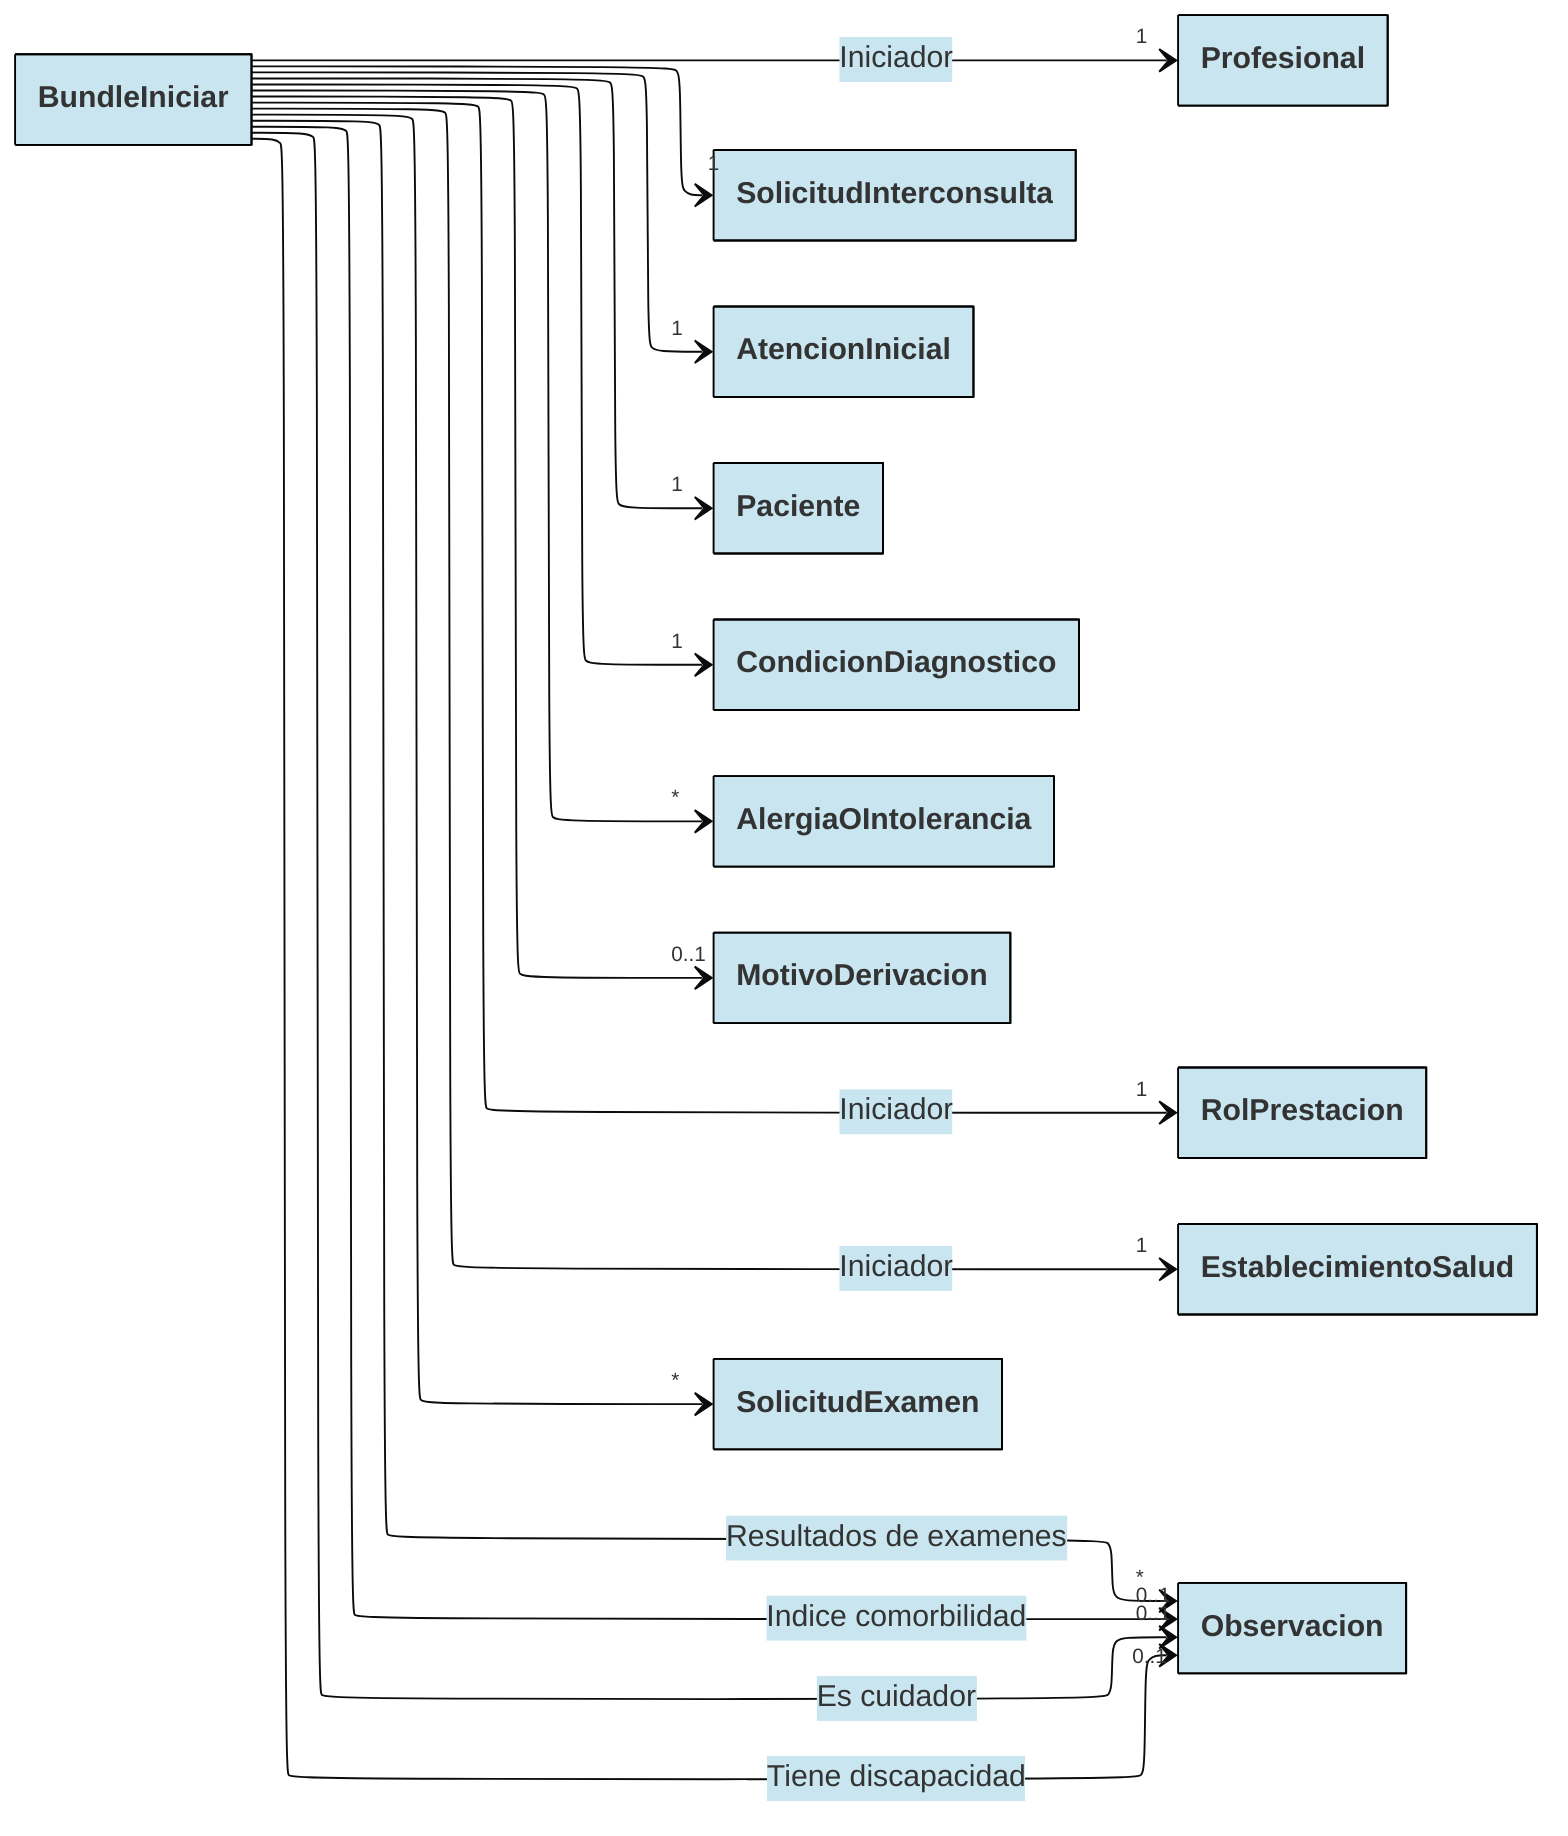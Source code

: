 ---
config:
  layout: elk
  theme: base
  class:
    hideEmptyMembersBox: true
  themeVariables:
    primaryBorderColor: "#000000"
    primaryColor: "#C9E6F0"
---

classDiagram
direction LR



class Profesional { }
class RolPrestacion { }
class EstablecimientoSalud { }





BundleIniciar --> "1" SolicitudInterconsulta
link SolicitudInterconsulta "https://github.com/chris-f23/diagramas-fhir-tei/blob/main/docs/SolicitudInterconsulta.mmd"

BundleIniciar --> "1" AtencionInicial
link AtencionInicial "https://github.com/chris-f23/diagramas-fhir-tei/blob/main/docs/AtencionInicial.mmd"

BundleIniciar --> "1" Paciente
link Paciente "https://github.com/chris-f23/diagramas-fhir-tei/blob/main/docs/Paciente.mmd"

BundleIniciar --> "1" CondicionDiagnostico
link CondicionDiagnostico "https://github.com/chris-f23/diagramas-fhir-tei/blob/main/docs/CondicionDiagnostico.mmd"

BundleIniciar --> "0..1" Observacion: Indice comorbilidad
BundleIniciar --> "0..1" Observacion: Es cuidador
BundleIniciar --> "0..1" Observacion: Tiene discapacidad
BundleIniciar --> "*" Observacion: Resultados de examenes
link Observacion "https://github.com/chris-f23/diagramas-fhir-tei/blob/main/docs/Observacion.mmd"

BundleIniciar --> "*" AlergiaOIntolerancia
link AlergiaOIntolerancia "https://github.com/chris-f23/diagramas-fhir-tei/blob/main/docs/AlergiaOIntolerancia.mmd"



BundleIniciar --> "1" RolPrestacion: Iniciador
link RolPrestacion "https://github.com/chris-f23/diagramas-fhir-tei/blob/main/docs/RolPrestacion.mmd"

BundleIniciar --> "1" Profesional: Iniciador
link Profesional "https://github.com/chris-f23/diagramas-fhir-tei/blob/main/docs/Prestador.mmd"

BundleIniciar --> "1" EstablecimientoSalud: Iniciador
link EstablecimientoSalud "https://github.com/chris-f23/diagramas-fhir-tei/blob/main/docs/EstablecimientoSalud.mmd"

BundleIniciar --> "0..1" MotivoDerivacion
link MotivoDerivacion "https://github.com/chris-f23/diagramas-fhir-tei/blob/main/docs/MotivoDerivacion.mmd"

BundleIniciar --> "*" SolicitudExamen
link SolicitudExamen "https://github.com/chris-f23/diagramas-fhir-tei/blob/main/docs/SolicitudExamen.mmd"


%% RolPrestacion ..> "1" EstablecimientoSalud
%% RolPrestacion ..> "1" Profesional

%% SolicitudInterconsulta ..> "1" Paciente: Subject
%% SolicitudInterconsulta ..> "0..1" AtencionInicial: Encounter
%% SolicitudInterconsulta ..> "0..1" RolPrestacion: Requester


%% AtencionInicial ..> "1" Paciente: Subject
%% AtencionInicial ..> "1" CondicionDiagnostico: Diagnostico de inicio



%% SolicitudInterconsulta ..> "0..1" CondicionDiagnostico: Diagnostico de inicio
%% SolicitudInterconsulta ..> "*" AlergiaOIntolerancia: Alergias
%% SolicitudInterconsulta ..> "0..1" Observacion: Indice de comorbilidad
%% SolicitudInterconsulta ..> "0..1" Observacion: Es cuidador
%% SolicitudInterconsulta ..> "0..1" Observacion: Tiene discapacidad
%% SolicitudInterconsulta ..> "0..1" MotivoDerivacion: Motivo de derivación
%% SolicitudInterconsulta ..> "*" SolicitudExamen: Solicitudes de examenes
%% SolicitudInterconsulta ..> "*" Observacion: Resultados de examenes